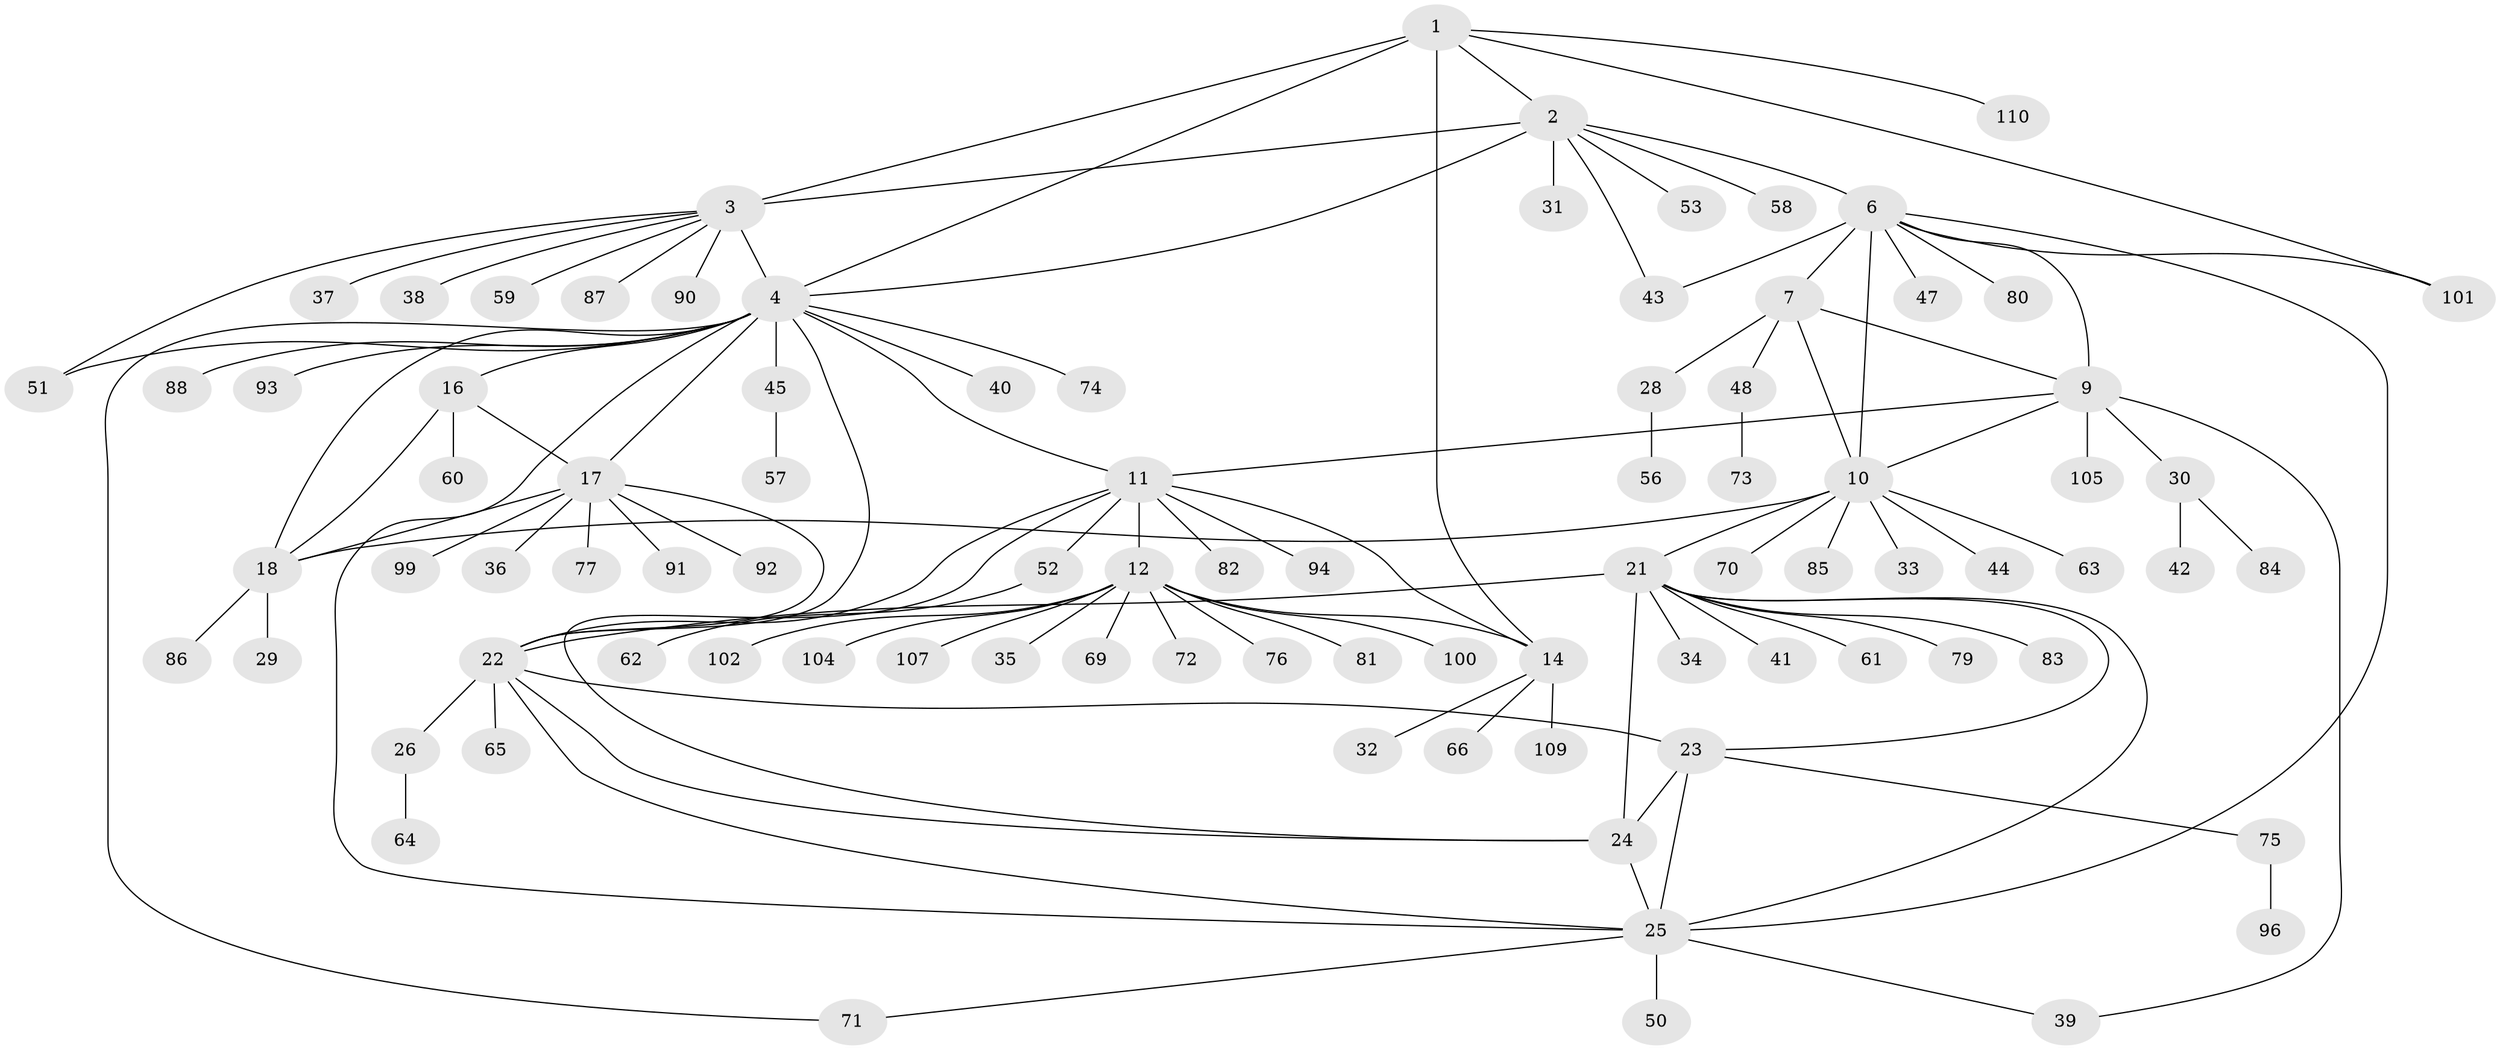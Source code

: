 // Generated by graph-tools (version 1.1) at 2025/52/02/27/25 19:52:16]
// undirected, 89 vertices, 118 edges
graph export_dot {
graph [start="1"]
  node [color=gray90,style=filled];
  1;
  2 [super="+27"];
  3 [super="+5"];
  4 [super="+20"];
  6 [super="+8"];
  7 [super="+49"];
  9 [super="+78"];
  10 [super="+54"];
  11 [super="+13"];
  12 [super="+15"];
  14 [super="+106"];
  16;
  17 [super="+97"];
  18 [super="+19"];
  21 [super="+68"];
  22 [super="+89"];
  23 [super="+103"];
  24;
  25 [super="+95"];
  26;
  28;
  29;
  30 [super="+46"];
  31;
  32;
  33;
  34;
  35;
  36;
  37;
  38 [super="+67"];
  39;
  40;
  41;
  42;
  43;
  44;
  45;
  47;
  48 [super="+55"];
  50;
  51;
  52;
  53;
  56;
  57;
  58 [super="+98"];
  59;
  60 [super="+111"];
  61;
  62;
  63;
  64;
  65;
  66;
  69;
  70;
  71 [super="+108"];
  72;
  73;
  74;
  75;
  76;
  77;
  79;
  80;
  81;
  82;
  83;
  84;
  85;
  86;
  87;
  88;
  90;
  91;
  92;
  93;
  94;
  96;
  99;
  100;
  101;
  102;
  104;
  105;
  107;
  109;
  110;
  1 -- 2;
  1 -- 3 [weight=2];
  1 -- 4;
  1 -- 14;
  1 -- 101;
  1 -- 110;
  2 -- 3 [weight=2];
  2 -- 4;
  2 -- 43;
  2 -- 53;
  2 -- 58;
  2 -- 31;
  2 -- 6;
  3 -- 4 [weight=2];
  3 -- 51;
  3 -- 87;
  3 -- 37;
  3 -- 38;
  3 -- 90;
  3 -- 59;
  4 -- 22;
  4 -- 40;
  4 -- 74;
  4 -- 88;
  4 -- 93;
  4 -- 11;
  4 -- 45;
  4 -- 16;
  4 -- 17;
  4 -- 18 [weight=2];
  4 -- 51;
  4 -- 25;
  4 -- 71;
  6 -- 7 [weight=2];
  6 -- 9 [weight=2];
  6 -- 10 [weight=2];
  6 -- 25;
  6 -- 101;
  6 -- 43;
  6 -- 47;
  6 -- 80;
  7 -- 9;
  7 -- 10;
  7 -- 28;
  7 -- 48;
  9 -- 10;
  9 -- 30;
  9 -- 39;
  9 -- 105;
  9 -- 11;
  10 -- 33;
  10 -- 44;
  10 -- 63;
  10 -- 70;
  10 -- 85;
  10 -- 21;
  10 -- 18;
  11 -- 12 [weight=4];
  11 -- 14 [weight=2];
  11 -- 82;
  11 -- 52;
  11 -- 24;
  11 -- 94;
  11 -- 22;
  12 -- 14 [weight=2];
  12 -- 102;
  12 -- 104;
  12 -- 107;
  12 -- 35;
  12 -- 100;
  12 -- 69;
  12 -- 72;
  12 -- 76;
  12 -- 81;
  14 -- 32;
  14 -- 66;
  14 -- 109;
  16 -- 17;
  16 -- 18 [weight=2];
  16 -- 60;
  17 -- 18 [weight=2];
  17 -- 36;
  17 -- 77;
  17 -- 91;
  17 -- 92;
  17 -- 99;
  17 -- 22;
  18 -- 86;
  18 -- 29;
  21 -- 22;
  21 -- 23;
  21 -- 24;
  21 -- 25;
  21 -- 34;
  21 -- 41;
  21 -- 61;
  21 -- 79;
  21 -- 83;
  22 -- 23;
  22 -- 24;
  22 -- 25;
  22 -- 26;
  22 -- 65;
  23 -- 24;
  23 -- 25;
  23 -- 75;
  24 -- 25;
  25 -- 39;
  25 -- 50;
  25 -- 71;
  26 -- 64;
  28 -- 56;
  30 -- 42;
  30 -- 84;
  45 -- 57;
  48 -- 73;
  52 -- 62;
  75 -- 96;
}
